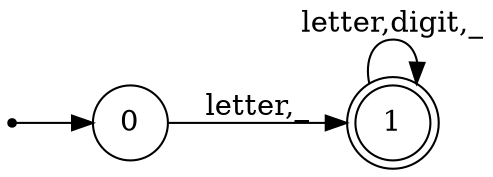 digraph identifier {
    rankdir=LR
    node [shape=circle]

    s [shape=point]
    s -> 0
    0 -> 1 [label="letter,_"]
    1 -> 1 [label="letter,digit,_"]
    1 [shape=doublecircle]   
}